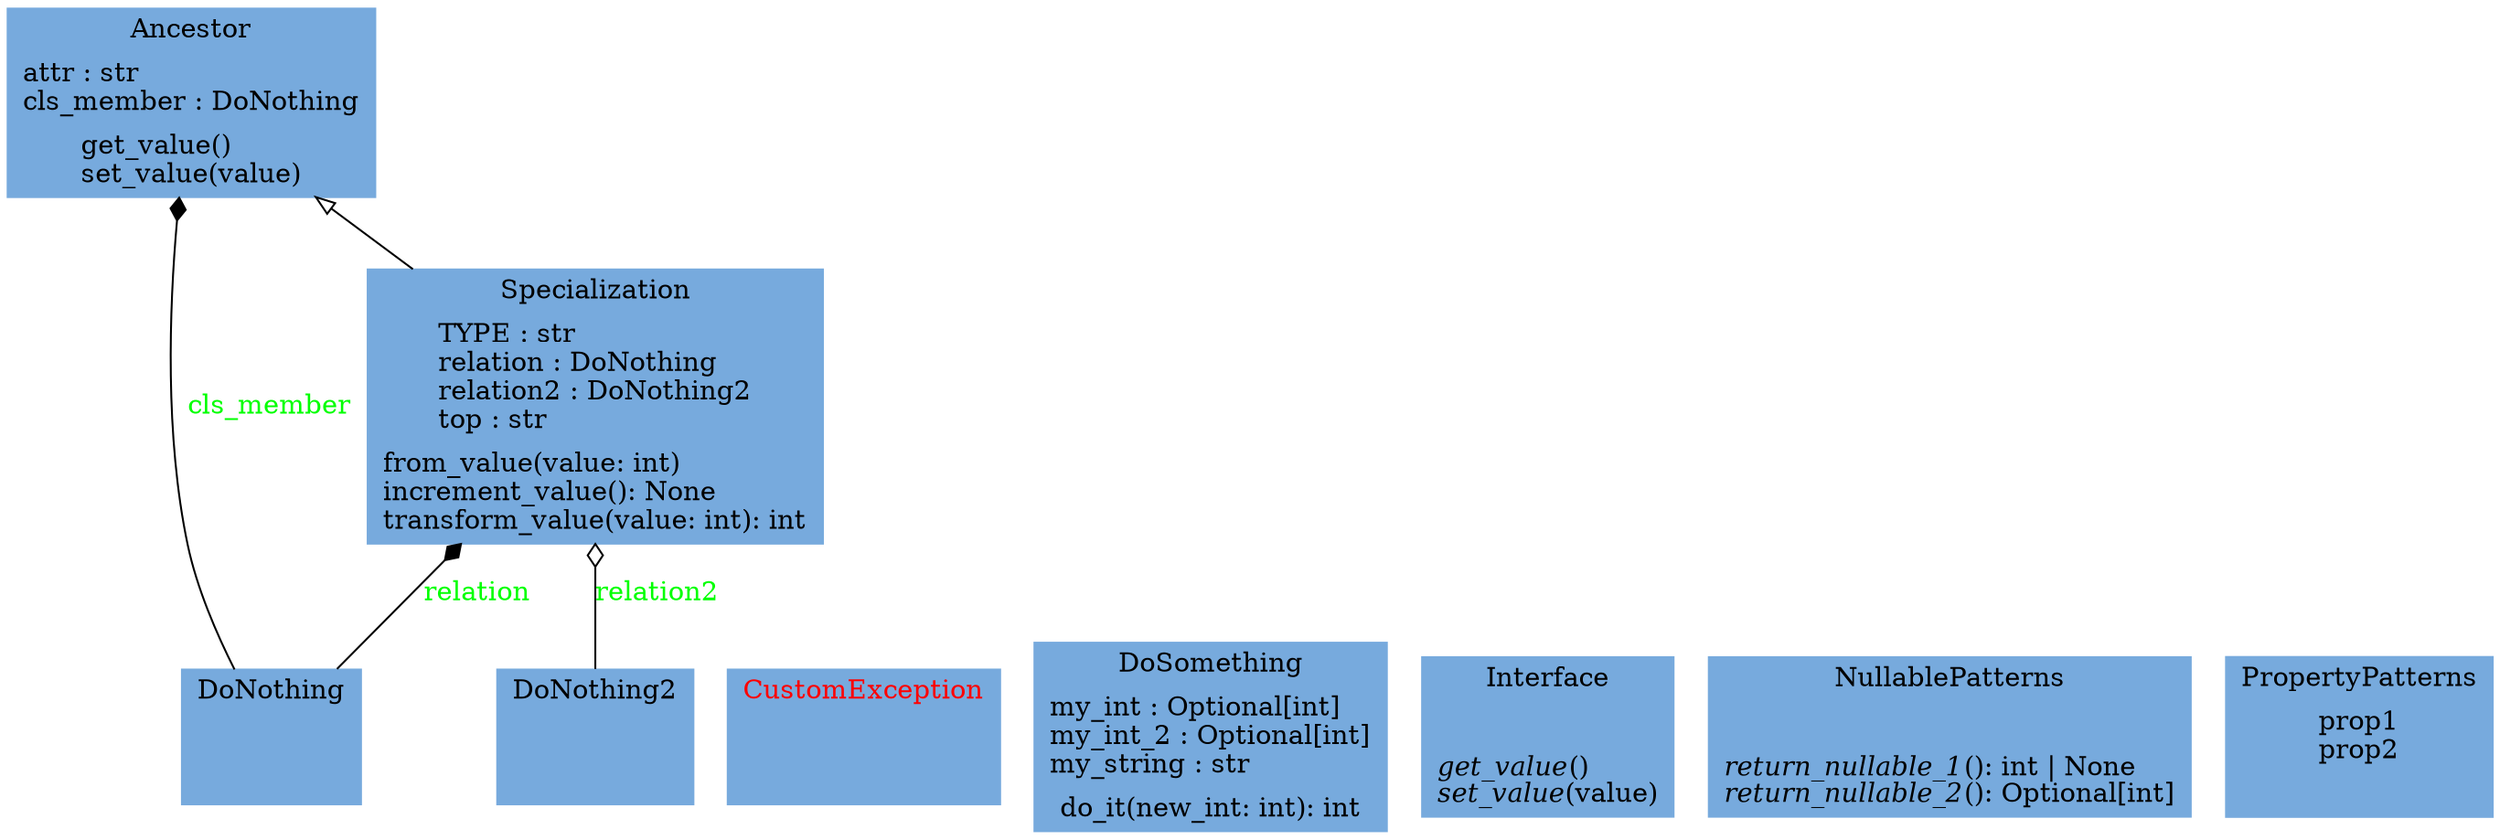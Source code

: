 digraph "classes_colorized" {
rankdir=BT
charset="utf-8"
"data.clientmodule_test.Ancestor" [color="#77AADD", fontcolor="black", label=<{Ancestor|attr : str<br ALIGN="LEFT"/>cls_member : DoNothing<br ALIGN="LEFT"/>|get_value()<br ALIGN="LEFT"/>set_value(value)<br ALIGN="LEFT"/>}>, shape="record", style="filled"];
"data.suppliermodule_test.CustomException" [color="#77AADD", fontcolor="red", label=<{CustomException|<br ALIGN="LEFT"/>|}>, shape="record", style="filled"];
"data.suppliermodule_test.DoNothing" [color="#77AADD", fontcolor="black", label=<{DoNothing|<br ALIGN="LEFT"/>|}>, shape="record", style="filled"];
"data.suppliermodule_test.DoNothing2" [color="#77AADD", fontcolor="black", label=<{DoNothing2|<br ALIGN="LEFT"/>|}>, shape="record", style="filled"];
"data.suppliermodule_test.DoSomething" [color="#77AADD", fontcolor="black", label=<{DoSomething|my_int : Optional[int]<br ALIGN="LEFT"/>my_int_2 : Optional[int]<br ALIGN="LEFT"/>my_string : str<br ALIGN="LEFT"/>|do_it(new_int: int): int<br ALIGN="LEFT"/>}>, shape="record", style="filled"];
"data.suppliermodule_test.Interface" [color="#77AADD", fontcolor="black", label=<{Interface|<br ALIGN="LEFT"/>|<I>get_value</I>()<br ALIGN="LEFT"/><I>set_value</I>(value)<br ALIGN="LEFT"/>}>, shape="record", style="filled"];
"data.nullable_pattern.NullablePatterns" [color="#77AADD", fontcolor="black", label=<{NullablePatterns|<br ALIGN="LEFT"/>|<I>return_nullable_1</I>(): int \| None<br ALIGN="LEFT"/><I>return_nullable_2</I>(): Optional[int]<br ALIGN="LEFT"/>}>, shape="record", style="filled"];
"data.property_pattern.PropertyPatterns" [color="#77AADD", fontcolor="black", label=<{PropertyPatterns|prop1<br ALIGN="LEFT"/>prop2<br ALIGN="LEFT"/>|}>, shape="record", style="filled"];
"data.clientmodule_test.Specialization" [color="#77AADD", fontcolor="black", label=<{Specialization|TYPE : str<br ALIGN="LEFT"/>relation : DoNothing<br ALIGN="LEFT"/>relation2 : DoNothing2<br ALIGN="LEFT"/>top : str<br ALIGN="LEFT"/>|from_value(value: int)<br ALIGN="LEFT"/>increment_value(): None<br ALIGN="LEFT"/>transform_value(value: int): int<br ALIGN="LEFT"/>}>, shape="record", style="filled"];
"data.clientmodule_test.Specialization" -> "data.clientmodule_test.Ancestor" [arrowhead="empty", arrowtail="none"];
"data.suppliermodule_test.DoNothing" -> "data.clientmodule_test.Ancestor" [arrowhead="diamond", arrowtail="none", fontcolor="green", label="cls_member", style="solid"];
"data.suppliermodule_test.DoNothing" -> "data.clientmodule_test.Specialization" [arrowhead="diamond", arrowtail="none", fontcolor="green", label="relation", style="solid"];
"data.suppliermodule_test.DoNothing2" -> "data.clientmodule_test.Specialization" [arrowhead="odiamond", arrowtail="none", fontcolor="green", label="relation2", style="solid"];
}
